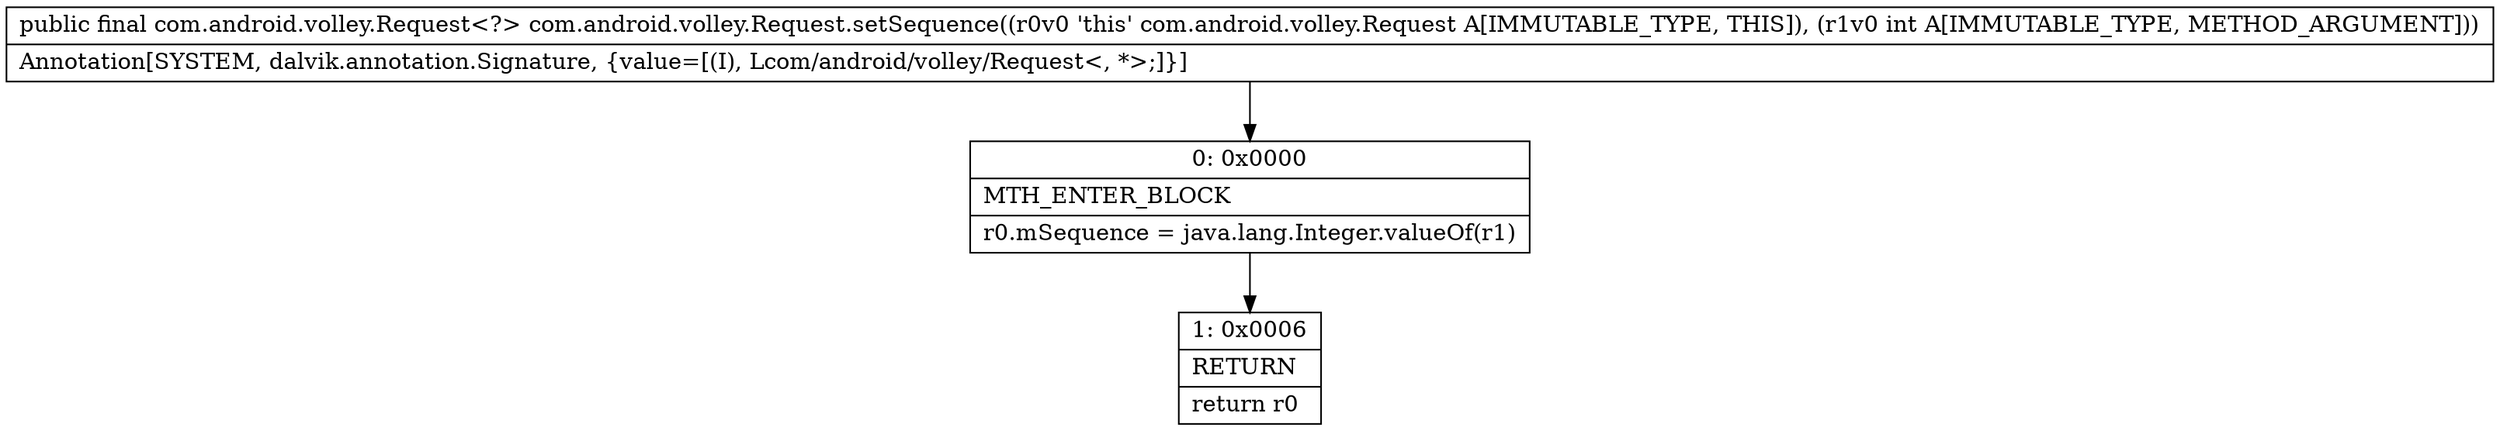 digraph "CFG forcom.android.volley.Request.setSequence(I)Lcom\/android\/volley\/Request;" {
Node_0 [shape=record,label="{0\:\ 0x0000|MTH_ENTER_BLOCK\l|r0.mSequence = java.lang.Integer.valueOf(r1)\l}"];
Node_1 [shape=record,label="{1\:\ 0x0006|RETURN\l|return r0\l}"];
MethodNode[shape=record,label="{public final com.android.volley.Request\<?\> com.android.volley.Request.setSequence((r0v0 'this' com.android.volley.Request A[IMMUTABLE_TYPE, THIS]), (r1v0 int A[IMMUTABLE_TYPE, METHOD_ARGUMENT]))  | Annotation[SYSTEM, dalvik.annotation.Signature, \{value=[(I), Lcom\/android\/volley\/Request\<, *\>;]\}]\l}"];
MethodNode -> Node_0;
Node_0 -> Node_1;
}

